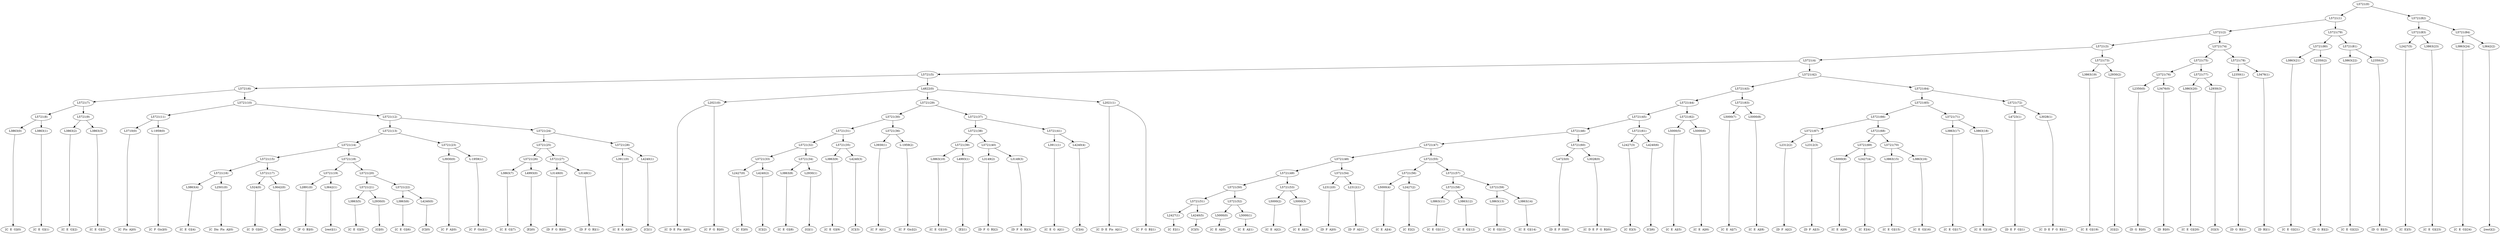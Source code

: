 digraph sample{
"L3863(0)"->"[C  E  G](0)"
"L3863(1)"->"[C  E  G](1)"
"L5721(8)"->"L3863(0)"
"L5721(8)"->"L3863(1)"
"L3863(2)"->"[C  E  G](2)"
"L3863(3)"->"[C  E  G](3)"
"L5721(9)"->"L3863(2)"
"L5721(9)"->"L3863(3)"
"L5721(7)"->"L5721(8)"
"L5721(7)"->"L5721(9)"
"L3710(0)"->"[C  Fis  A](0)"
"L-1959(0)"->"[C  F  Gis](0)"
"L5721(11)"->"L3710(0)"
"L5721(11)"->"L-1959(0)"
"L3863(4)"->"[C  E  G](4)"
"L2501(0)"->"[C  Dis  Fis  A](0)"
"L5721(16)"->"L3863(4)"
"L5721(16)"->"L2501(0)"
"L524(0)"->"[C  D  G](0)"
"L3642(0)"->"[rest](0)"
"L5721(17)"->"L524(0)"
"L5721(17)"->"L3642(0)"
"L5721(15)"->"L5721(16)"
"L5721(15)"->"L5721(17)"
"L2891(0)"->"[F  G  B](0)"
"L3642(1)"->"[rest](1)"
"L5721(19)"->"L2891(0)"
"L5721(19)"->"L3642(1)"
"L3863(5)"->"[C  E  G](5)"
"L2930(0)"->"[G](0)"
"L5721(21)"->"L3863(5)"
"L5721(21)"->"L2930(0)"
"L3863(6)"->"[C  E  G](6)"
"L4240(0)"->"[C](0)"
"L5721(22)"->"L3863(6)"
"L5721(22)"->"L4240(0)"
"L5721(20)"->"L5721(21)"
"L5721(20)"->"L5721(22)"
"L5721(18)"->"L5721(19)"
"L5721(18)"->"L5721(20)"
"L5721(14)"->"L5721(15)"
"L5721(14)"->"L5721(18)"
"L3930(0)"->"[C  F  A](0)"
"L-1959(1)"->"[C  F  Gis](1)"
"L5721(23)"->"L3930(0)"
"L5721(23)"->"L-1959(1)"
"L5721(13)"->"L5721(14)"
"L5721(13)"->"L5721(23)"
"L3863(7)"->"[C  E  G](7)"
"L4993(0)"->"[E](0)"
"L5721(26)"->"L3863(7)"
"L5721(26)"->"L4993(0)"
"L3149(0)"->"[D  F  G  B](0)"
"L3149(1)"->"[D  F  G  B](1)"
"L5721(27)"->"L3149(0)"
"L5721(27)"->"L3149(1)"
"L5721(25)"->"L5721(26)"
"L5721(25)"->"L5721(27)"
"L3911(0)"->"[C  E  G  A](0)"
"L4240(1)"->"[C](1)"
"L5721(28)"->"L3911(0)"
"L5721(28)"->"L4240(1)"
"L5721(24)"->"L5721(25)"
"L5721(24)"->"L5721(28)"
"L5721(12)"->"L5721(13)"
"L5721(12)"->"L5721(24)"
"L5721(10)"->"L5721(11)"
"L5721(10)"->"L5721(12)"
"L5721(6)"->"L5721(7)"
"L5721(6)"->"L5721(10)"
"L2021(0)"->"[C  D  E  Fis  A](0)"
"L2021(0)"->"[C  F  G  B](0)"
"L2427(0)"->"[C  E](0)"
"L4240(2)"->"[C](2)"
"L5721(33)"->"L2427(0)"
"L5721(33)"->"L4240(2)"
"L3863(8)"->"[C  E  G](8)"
"L2930(1)"->"[G](1)"
"L5721(34)"->"L3863(8)"
"L5721(34)"->"L2930(1)"
"L5721(32)"->"L5721(33)"
"L5721(32)"->"L5721(34)"
"L3863(9)"->"[C  E  G](9)"
"L4240(3)"->"[C](3)"
"L5721(35)"->"L3863(9)"
"L5721(35)"->"L4240(3)"
"L5721(31)"->"L5721(32)"
"L5721(31)"->"L5721(35)"
"L3930(1)"->"[C  F  A](1)"
"L-1959(2)"->"[C  F  Gis](2)"
"L5721(36)"->"L3930(1)"
"L5721(36)"->"L-1959(2)"
"L5721(30)"->"L5721(31)"
"L5721(30)"->"L5721(36)"
"L3863(10)"->"[C  E  G](10)"
"L4993(1)"->"[E](1)"
"L5721(39)"->"L3863(10)"
"L5721(39)"->"L4993(1)"
"L3149(2)"->"[D  F  G  B](2)"
"L3149(3)"->"[D  F  G  B](3)"
"L5721(40)"->"L3149(2)"
"L5721(40)"->"L3149(3)"
"L5721(38)"->"L5721(39)"
"L5721(38)"->"L5721(40)"
"L3911(1)"->"[C  E  G  A](1)"
"L4240(4)"->"[C](4)"
"L5721(41)"->"L3911(1)"
"L5721(41)"->"L4240(4)"
"L5721(37)"->"L5721(38)"
"L5721(37)"->"L5721(41)"
"L5721(29)"->"L5721(30)"
"L5721(29)"->"L5721(37)"
"L2021(1)"->"[C  D  E  Fis  A](1)"
"L2021(1)"->"[C  F  G  B](1)"
"L4822(0)"->"L2021(0)"
"L4822(0)"->"L5721(29)"
"L4822(0)"->"L2021(1)"
"L5721(5)"->"L5721(6)"
"L5721(5)"->"L4822(0)"
"L2427(1)"->"[C  E](1)"
"L4240(5)"->"[C](5)"
"L5721(51)"->"L2427(1)"
"L5721(51)"->"L4240(5)"
"L5000(0)"->"[C  E  A](0)"
"L5000(1)"->"[C  E  A](1)"
"L5721(52)"->"L5000(0)"
"L5721(52)"->"L5000(1)"
"L5721(50)"->"L5721(51)"
"L5721(50)"->"L5721(52)"
"L5000(2)"->"[C  E  A](2)"
"L5000(3)"->"[C  E  A](3)"
"L5721(53)"->"L5000(2)"
"L5721(53)"->"L5000(3)"
"L5721(49)"->"L5721(50)"
"L5721(49)"->"L5721(53)"
"L2312(0)"->"[D  F  A](0)"
"L2312(1)"->"[D  F  A](1)"
"L5721(54)"->"L2312(0)"
"L5721(54)"->"L2312(1)"
"L5721(48)"->"L5721(49)"
"L5721(48)"->"L5721(54)"
"L5000(4)"->"[C  E  A](4)"
"L2427(2)"->"[C  E](2)"
"L5721(56)"->"L5000(4)"
"L5721(56)"->"L2427(2)"
"L3863(11)"->"[C  E  G](11)"
"L3863(12)"->"[C  E  G](12)"
"L5721(58)"->"L3863(11)"
"L5721(58)"->"L3863(12)"
"L3863(13)"->"[C  E  G](13)"
"L3863(14)"->"[C  E  G](14)"
"L5721(59)"->"L3863(13)"
"L5721(59)"->"L3863(14)"
"L5721(57)"->"L5721(58)"
"L5721(57)"->"L5721(59)"
"L5721(55)"->"L5721(56)"
"L5721(55)"->"L5721(57)"
"L5721(47)"->"L5721(48)"
"L5721(47)"->"L5721(55)"
"L4723(0)"->"[D  E  F  G](0)"
"L3028(0)"->"[C  D  E  F  G  B](0)"
"L5721(60)"->"L4723(0)"
"L5721(60)"->"L3028(0)"
"L5721(46)"->"L5721(47)"
"L5721(46)"->"L5721(60)"
"L2427(3)"->"[C  E](3)"
"L4240(6)"->"[C](6)"
"L5721(61)"->"L2427(3)"
"L5721(61)"->"L4240(6)"
"L5721(45)"->"L5721(46)"
"L5721(45)"->"L5721(61)"
"L5000(5)"->"[C  E  A](5)"
"L5000(6)"->"[C  E  A](6)"
"L5721(62)"->"L5000(5)"
"L5721(62)"->"L5000(6)"
"L5721(44)"->"L5721(45)"
"L5721(44)"->"L5721(62)"
"L5000(7)"->"[C  E  A](7)"
"L5000(8)"->"[C  E  A](8)"
"L5721(63)"->"L5000(7)"
"L5721(63)"->"L5000(8)"
"L5721(43)"->"L5721(44)"
"L5721(43)"->"L5721(63)"
"L2312(2)"->"[D  F  A](2)"
"L2312(3)"->"[D  F  A](3)"
"L5721(67)"->"L2312(2)"
"L5721(67)"->"L2312(3)"
"L5000(9)"->"[C  E  A](9)"
"L2427(4)"->"[C  E](4)"
"L5721(69)"->"L5000(9)"
"L5721(69)"->"L2427(4)"
"L3863(15)"->"[C  E  G](15)"
"L3863(16)"->"[C  E  G](16)"
"L5721(70)"->"L3863(15)"
"L5721(70)"->"L3863(16)"
"L5721(68)"->"L5721(69)"
"L5721(68)"->"L5721(70)"
"L5721(66)"->"L5721(67)"
"L5721(66)"->"L5721(68)"
"L3863(17)"->"[C  E  G](17)"
"L3863(18)"->"[C  E  G](18)"
"L5721(71)"->"L3863(17)"
"L5721(71)"->"L3863(18)"
"L5721(65)"->"L5721(66)"
"L5721(65)"->"L5721(71)"
"L4723(1)"->"[D  E  F  G](1)"
"L3028(1)"->"[C  D  E  F  G  B](1)"
"L5721(72)"->"L4723(1)"
"L5721(72)"->"L3028(1)"
"L5721(64)"->"L5721(65)"
"L5721(64)"->"L5721(72)"
"L5721(42)"->"L5721(43)"
"L5721(42)"->"L5721(64)"
"L5721(4)"->"L5721(5)"
"L5721(4)"->"L5721(42)"
"L3863(19)"->"[C  E  G](19)"
"L2930(2)"->"[G](2)"
"L5721(73)"->"L3863(19)"
"L5721(73)"->"L2930(2)"
"L5721(3)"->"L5721(4)"
"L5721(3)"->"L5721(73)"
"L2350(0)"->"[D  G  B](0)"
"L3476(0)"->"[D  B](0)"
"L5721(76)"->"L2350(0)"
"L5721(76)"->"L3476(0)"
"L3863(20)"->"[C  E  G](20)"
"L2930(3)"->"[G](3)"
"L5721(77)"->"L3863(20)"
"L5721(77)"->"L2930(3)"
"L5721(75)"->"L5721(76)"
"L5721(75)"->"L5721(77)"
"L2350(1)"->"[D  G  B](1)"
"L3476(1)"->"[D  B](1)"
"L5721(78)"->"L2350(1)"
"L5721(78)"->"L3476(1)"
"L5721(74)"->"L5721(75)"
"L5721(74)"->"L5721(78)"
"L5721(2)"->"L5721(3)"
"L5721(2)"->"L5721(74)"
"L3863(21)"->"[C  E  G](21)"
"L2350(2)"->"[D  G  B](2)"
"L5721(80)"->"L3863(21)"
"L5721(80)"->"L2350(2)"
"L3863(22)"->"[C  E  G](22)"
"L2350(3)"->"[D  G  B](3)"
"L5721(81)"->"L3863(22)"
"L5721(81)"->"L2350(3)"
"L5721(79)"->"L5721(80)"
"L5721(79)"->"L5721(81)"
"L5721(1)"->"L5721(2)"
"L5721(1)"->"L5721(79)"
"L2427(5)"->"[C  E](5)"
"L3863(23)"->"[C  E  G](23)"
"L5721(83)"->"L2427(5)"
"L5721(83)"->"L3863(23)"
"L3863(24)"->"[C  E  G](24)"
"L3642(2)"->"[rest](2)"
"L5721(84)"->"L3863(24)"
"L5721(84)"->"L3642(2)"
"L5721(82)"->"L5721(83)"
"L5721(82)"->"L5721(84)"
"L5721(0)"->"L5721(1)"
"L5721(0)"->"L5721(82)"
{rank = min; "L5721(0)"}
{rank = same; "L5721(1)"; "L5721(82)";}
{rank = same; "L5721(2)"; "L5721(79)"; "L5721(83)"; "L5721(84)";}
{rank = same; "L5721(3)"; "L5721(74)"; "L5721(80)"; "L5721(81)"; "L2427(5)"; "L3863(23)"; "L3863(24)"; "L3642(2)";}
{rank = same; "L5721(4)"; "L5721(73)"; "L5721(75)"; "L5721(78)"; "L3863(21)"; "L2350(2)"; "L3863(22)"; "L2350(3)";}
{rank = same; "L5721(5)"; "L5721(42)"; "L3863(19)"; "L2930(2)"; "L5721(76)"; "L5721(77)"; "L2350(1)"; "L3476(1)";}
{rank = same; "L5721(6)"; "L4822(0)"; "L5721(43)"; "L5721(64)"; "L2350(0)"; "L3476(0)"; "L3863(20)"; "L2930(3)";}
{rank = same; "L5721(7)"; "L5721(10)"; "L2021(0)"; "L5721(29)"; "L2021(1)"; "L5721(44)"; "L5721(63)"; "L5721(65)"; "L5721(72)";}
{rank = same; "L5721(8)"; "L5721(9)"; "L5721(11)"; "L5721(12)"; "L5721(30)"; "L5721(37)"; "L5721(45)"; "L5721(62)"; "L5000(7)"; "L5000(8)"; "L5721(66)"; "L5721(71)"; "L4723(1)"; "L3028(1)";}
{rank = same; "L3863(0)"; "L3863(1)"; "L3863(2)"; "L3863(3)"; "L3710(0)"; "L-1959(0)"; "L5721(13)"; "L5721(24)"; "L5721(31)"; "L5721(36)"; "L5721(38)"; "L5721(41)"; "L5721(46)"; "L5721(61)"; "L5000(5)"; "L5000(6)"; "L5721(67)"; "L5721(68)"; "L3863(17)"; "L3863(18)";}
{rank = same; "L5721(14)"; "L5721(23)"; "L5721(25)"; "L5721(28)"; "L5721(32)"; "L5721(35)"; "L3930(1)"; "L-1959(2)"; "L5721(39)"; "L5721(40)"; "L3911(1)"; "L4240(4)"; "L5721(47)"; "L5721(60)"; "L2427(3)"; "L4240(6)"; "L2312(2)"; "L2312(3)"; "L5721(69)"; "L5721(70)";}
{rank = same; "L5721(15)"; "L5721(18)"; "L3930(0)"; "L-1959(1)"; "L5721(26)"; "L5721(27)"; "L3911(0)"; "L4240(1)"; "L5721(33)"; "L5721(34)"; "L3863(9)"; "L4240(3)"; "L3863(10)"; "L4993(1)"; "L3149(2)"; "L3149(3)"; "L5721(48)"; "L5721(55)"; "L4723(0)"; "L3028(0)"; "L5000(9)"; "L2427(4)"; "L3863(15)"; "L3863(16)";}
{rank = same; "L5721(16)"; "L5721(17)"; "L5721(19)"; "L5721(20)"; "L3863(7)"; "L4993(0)"; "L3149(0)"; "L3149(1)"; "L2427(0)"; "L4240(2)"; "L3863(8)"; "L2930(1)"; "L5721(49)"; "L5721(54)"; "L5721(56)"; "L5721(57)";}
{rank = same; "L3863(4)"; "L2501(0)"; "L524(0)"; "L3642(0)"; "L2891(0)"; "L3642(1)"; "L5721(21)"; "L5721(22)"; "L5721(50)"; "L5721(53)"; "L2312(0)"; "L2312(1)"; "L5000(4)"; "L2427(2)"; "L5721(58)"; "L5721(59)";}
{rank = same; "L3863(5)"; "L2930(0)"; "L3863(6)"; "L4240(0)"; "L5721(51)"; "L5721(52)"; "L5000(2)"; "L5000(3)"; "L3863(11)"; "L3863(12)"; "L3863(13)"; "L3863(14)";}
{rank = same; "L2427(1)"; "L4240(5)"; "L5000(0)"; "L5000(1)";}
{rank = max; "[C  D  E  F  G  B](0)"; "[C  D  E  F  G  B](1)"; "[C  D  E  Fis  A](0)"; "[C  D  E  Fis  A](1)"; "[C  D  G](0)"; "[C  Dis  Fis  A](0)"; "[C  E  A](0)"; "[C  E  A](1)"; "[C  E  A](2)"; "[C  E  A](3)"; "[C  E  A](4)"; "[C  E  A](5)"; "[C  E  A](6)"; "[C  E  A](7)"; "[C  E  A](8)"; "[C  E  A](9)"; "[C  E  G  A](0)"; "[C  E  G  A](1)"; "[C  E  G](0)"; "[C  E  G](1)"; "[C  E  G](10)"; "[C  E  G](11)"; "[C  E  G](12)"; "[C  E  G](13)"; "[C  E  G](14)"; "[C  E  G](15)"; "[C  E  G](16)"; "[C  E  G](17)"; "[C  E  G](18)"; "[C  E  G](19)"; "[C  E  G](2)"; "[C  E  G](20)"; "[C  E  G](21)"; "[C  E  G](22)"; "[C  E  G](23)"; "[C  E  G](24)"; "[C  E  G](3)"; "[C  E  G](4)"; "[C  E  G](5)"; "[C  E  G](6)"; "[C  E  G](7)"; "[C  E  G](8)"; "[C  E  G](9)"; "[C  E](0)"; "[C  E](1)"; "[C  E](2)"; "[C  E](3)"; "[C  E](4)"; "[C  E](5)"; "[C  F  A](0)"; "[C  F  A](1)"; "[C  F  G  B](0)"; "[C  F  G  B](1)"; "[C  F  Gis](0)"; "[C  F  Gis](1)"; "[C  F  Gis](2)"; "[C  Fis  A](0)"; "[C](0)"; "[C](1)"; "[C](2)"; "[C](3)"; "[C](4)"; "[C](5)"; "[C](6)"; "[D  B](0)"; "[D  B](1)"; "[D  E  F  G](0)"; "[D  E  F  G](1)"; "[D  F  A](0)"; "[D  F  A](1)"; "[D  F  A](2)"; "[D  F  A](3)"; "[D  F  G  B](0)"; "[D  F  G  B](1)"; "[D  F  G  B](2)"; "[D  F  G  B](3)"; "[D  G  B](0)"; "[D  G  B](1)"; "[D  G  B](2)"; "[D  G  B](3)"; "[E](0)"; "[E](1)"; "[F  G  B](0)"; "[G](0)"; "[G](1)"; "[G](2)"; "[G](3)"; "[rest](0)"; "[rest](1)"; "[rest](2)";}
}